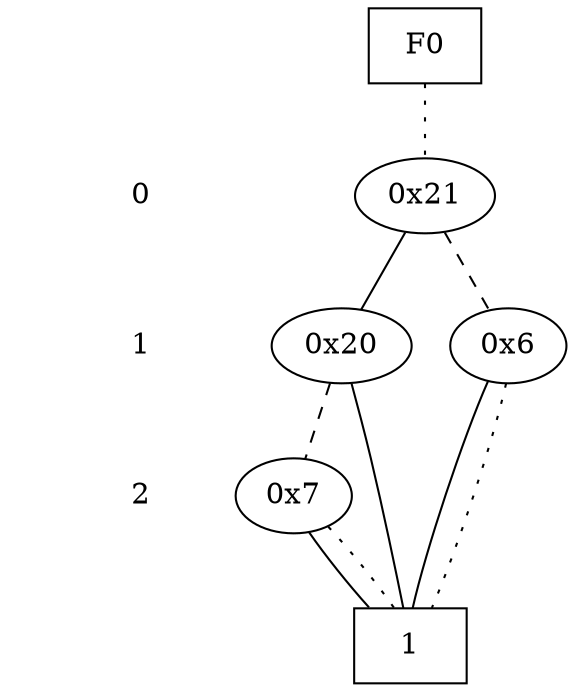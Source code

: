 digraph "DD" {
size = "7.5,10"
center = true;
edge [dir = none];
{ node [shape = plaintext];
  edge [style = invis];
  "CONST NODES" [style = invis];
" 0 " -> " 1 " -> " 2 " -> "CONST NODES"; 
}
{ rank = same; node [shape = box]; edge [style = invis];
"F0"; }
{ rank = same; " 0 ";
"0x21";
}
{ rank = same; " 1 ";
"0x20";
"0x6";
}
{ rank = same; " 2 ";
"0x7";
}
{ rank = same; "CONST NODES";
{ node [shape = box]; "0x1";
}
}
"F0" -> "0x21" [style = dotted];
"0x21" -> "0x20";
"0x21" -> "0x6" [style = dashed];
"0x20" -> "0x1";
"0x20" -> "0x7" [style = dashed];
"0x6" -> "0x1";
"0x6" -> "0x1" [style = dotted];
"0x7" -> "0x1";
"0x7" -> "0x1" [style = dotted];
"0x1" [label = "1"];
}
